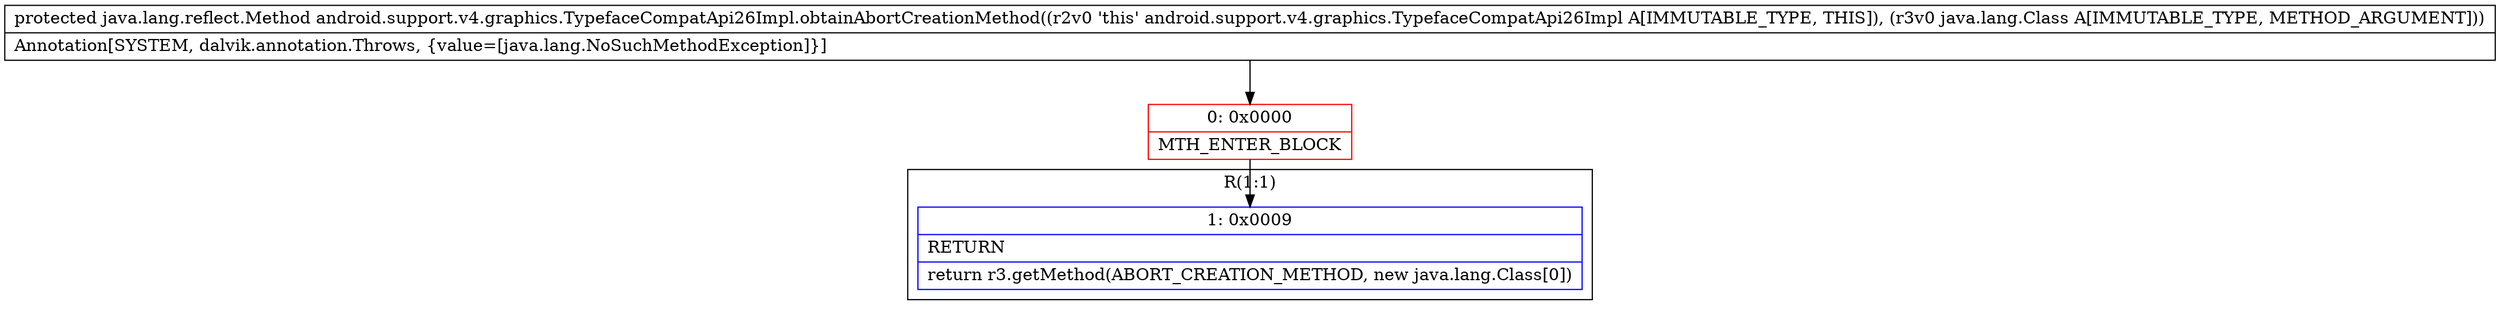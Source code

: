 digraph "CFG forandroid.support.v4.graphics.TypefaceCompatApi26Impl.obtainAbortCreationMethod(Ljava\/lang\/Class;)Ljava\/lang\/reflect\/Method;" {
subgraph cluster_Region_487193568 {
label = "R(1:1)";
node [shape=record,color=blue];
Node_1 [shape=record,label="{1\:\ 0x0009|RETURN\l|return r3.getMethod(ABORT_CREATION_METHOD, new java.lang.Class[0])\l}"];
}
Node_0 [shape=record,color=red,label="{0\:\ 0x0000|MTH_ENTER_BLOCK\l}"];
MethodNode[shape=record,label="{protected java.lang.reflect.Method android.support.v4.graphics.TypefaceCompatApi26Impl.obtainAbortCreationMethod((r2v0 'this' android.support.v4.graphics.TypefaceCompatApi26Impl A[IMMUTABLE_TYPE, THIS]), (r3v0 java.lang.Class A[IMMUTABLE_TYPE, METHOD_ARGUMENT]))  | Annotation[SYSTEM, dalvik.annotation.Throws, \{value=[java.lang.NoSuchMethodException]\}]\l}"];
MethodNode -> Node_0;
Node_0 -> Node_1;
}

